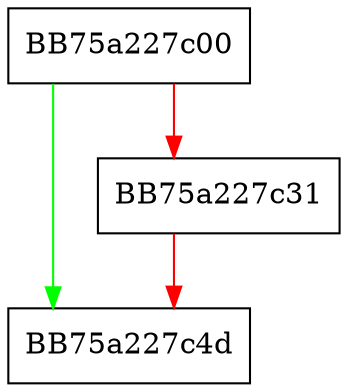 digraph RpfAPI_PECreateVirtualMemory {
  node [shape="box"];
  graph [splines=ortho];
  BB75a227c00 -> BB75a227c4d [color="green"];
  BB75a227c00 -> BB75a227c31 [color="red"];
  BB75a227c31 -> BB75a227c4d [color="red"];
}